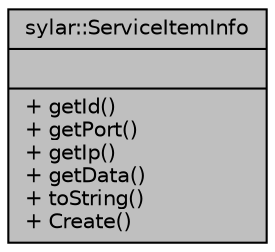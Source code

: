 digraph "sylar::ServiceItemInfo"
{
 // LATEX_PDF_SIZE
  edge [fontname="Helvetica",fontsize="10",labelfontname="Helvetica",labelfontsize="10"];
  node [fontname="Helvetica",fontsize="10",shape=record];
  Node1 [label="{sylar::ServiceItemInfo\n||+ getId()\l+ getPort()\l+ getIp()\l+ getData()\l+ toString()\l+ Create()\l}",height=0.2,width=0.4,color="black", fillcolor="grey75", style="filled", fontcolor="black",tooltip=" "];
}
